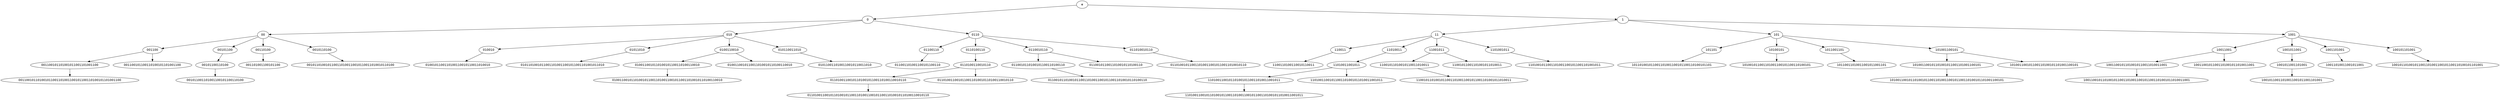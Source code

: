 digraph G {
node [fontname = "DejaVuSans"];
e -> 0;
e -> 1;
0 -> 00;
0 -> 010;
0 -> 0110;
00 -> 001100;
00 -> 00101100;
00 -> 00110100;
00 -> 0010110100;
001100 -> 001100101101001011001101001100;
001100 -> 001100101100110100101101001100;
001100101101001011001101001100 -> 001100101101001011001101001100101100110100101101001100;
00101100 -> 00101100110100;
00101100110100 -> 001011001101001100101100110100;
00110100 -> 001101001100101100;
0010110100 -> 0010110100101100110100110010110011010010110100;
010 -> 010010;
010 -> 01011010;
010 -> 0100110010;
010 -> 010110011010;
010010 -> 0100101100110100110010110011010010;
01011010 -> 01011010010110011010011001011001101001011010;
0100110010 -> 0100110010110100101100110100110010;
0100110010 -> 0100110010110011010010110100110010;
0100110010110100101100110100110010 -> 0100110010110100101100110100110010110011010010110100110010;
010110011010 -> 0101100110100110010110011010;
0110 -> 01100110;
0110 -> 0110100110;
0110 -> 0110010110;
0110 -> 011010010110;
01100110 -> 011001101001100101100110;
0110100110 -> 0110100110010110;
0110100110010110 -> 0110100110010110100101100110100110010110;
0110100110010110 -> 0110100110010110011010010110100110010110;
0110100110010110100101100110100110010110 -> 0110100110010110100101100110100110010110011010010110100110010110;
0110010110 -> 0110010110100101100110100110;
0110010110 -> 0110010110011010010110100110;
0110010110100101100110100110 -> 0110010110100101100110100110010110011010010110100110;
011010010110 -> 0110100101100110100110010110011010010110;
1 -> 11;
1 -> 101;
1 -> 1001;
11 -> 110011;
11 -> 11010011;
11 -> 11001011;
11 -> 1101001011;
110011 -> 1100110100110010110011;
11010011 -> 11010011001011;
11010011001011 -> 11010011001011010010110011010011001011;
11010011001011 -> 11010011001011001101001011010011001011;
11010011001011010010110011010011001011 -> 11010011001011010010110011010011001011001101001011010011001011;
11001011 -> 11001011010010110011010011;
11001011 -> 11001011001101001011010011;
11001011010010110011010011 -> 11001011010010110011010011001011001101001011010011;
1101001011 -> 11010010110011010011001011001101001011;
101 -> 101101;
101 -> 10100101;
101 -> 1011001101;
101 -> 101001100101;
101101 -> 101101001011001101001100101100110100101101;
10100101 -> 101001011001101001100101100110100101;
1011001101 -> 10110011010011001011001101;
101001100101 -> 101001100101101001011001101001100101;
101001100101 -> 101001100101100110100101101001100101;
101001100101101001011001101001100101 -> 101001100101101001011001101001100101100110100101101001100101;
1001 -> 10011001;
1001 -> 1001011001;
1001 -> 1001101001;
1001 -> 100101101001;
10011001 -> 10011001011010010110011010011001;
10011001 -> 10011001011001101001011010011001;
10011001011010010110011010011001 -> 10011001011010010110011010011001011001101001011010011001;
1001011001 -> 1001011001101001;
1001011001101001 -> 10010110011010011001011001101001;
1001101001 -> 10011010011001011001;
100101101001 -> 100101101001011001101001100101100110100101101001;
}
